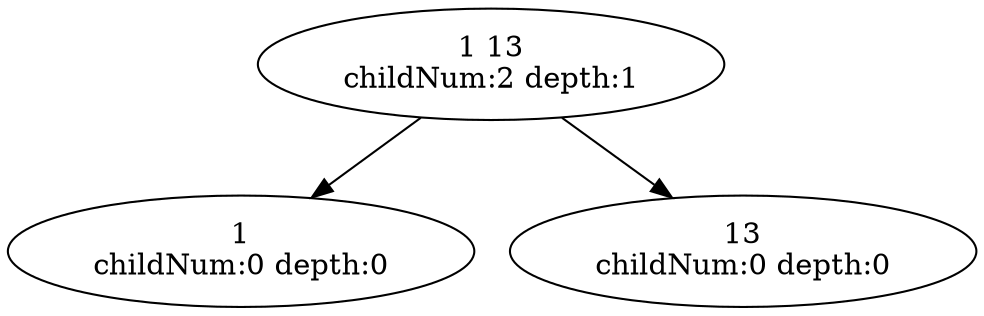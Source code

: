 digraph MerkleTree {
	1636621370.1091254 [label="1 13
childNum:2 depth:1" fillcolor="#FFFFFF" style=filled]
	1636621370.1091254 -> 1636621370.1084409
	1636621370.1091254 -> 1636621370.1090055
	1636621370.1084409 [label="1
childNum:0 depth:0" fillcolor="#FFFFFF" style=filled]
	1636621370.1090055 [label="13
childNum:0 depth:0" fillcolor="#FFFFFF" style=filled]
}

